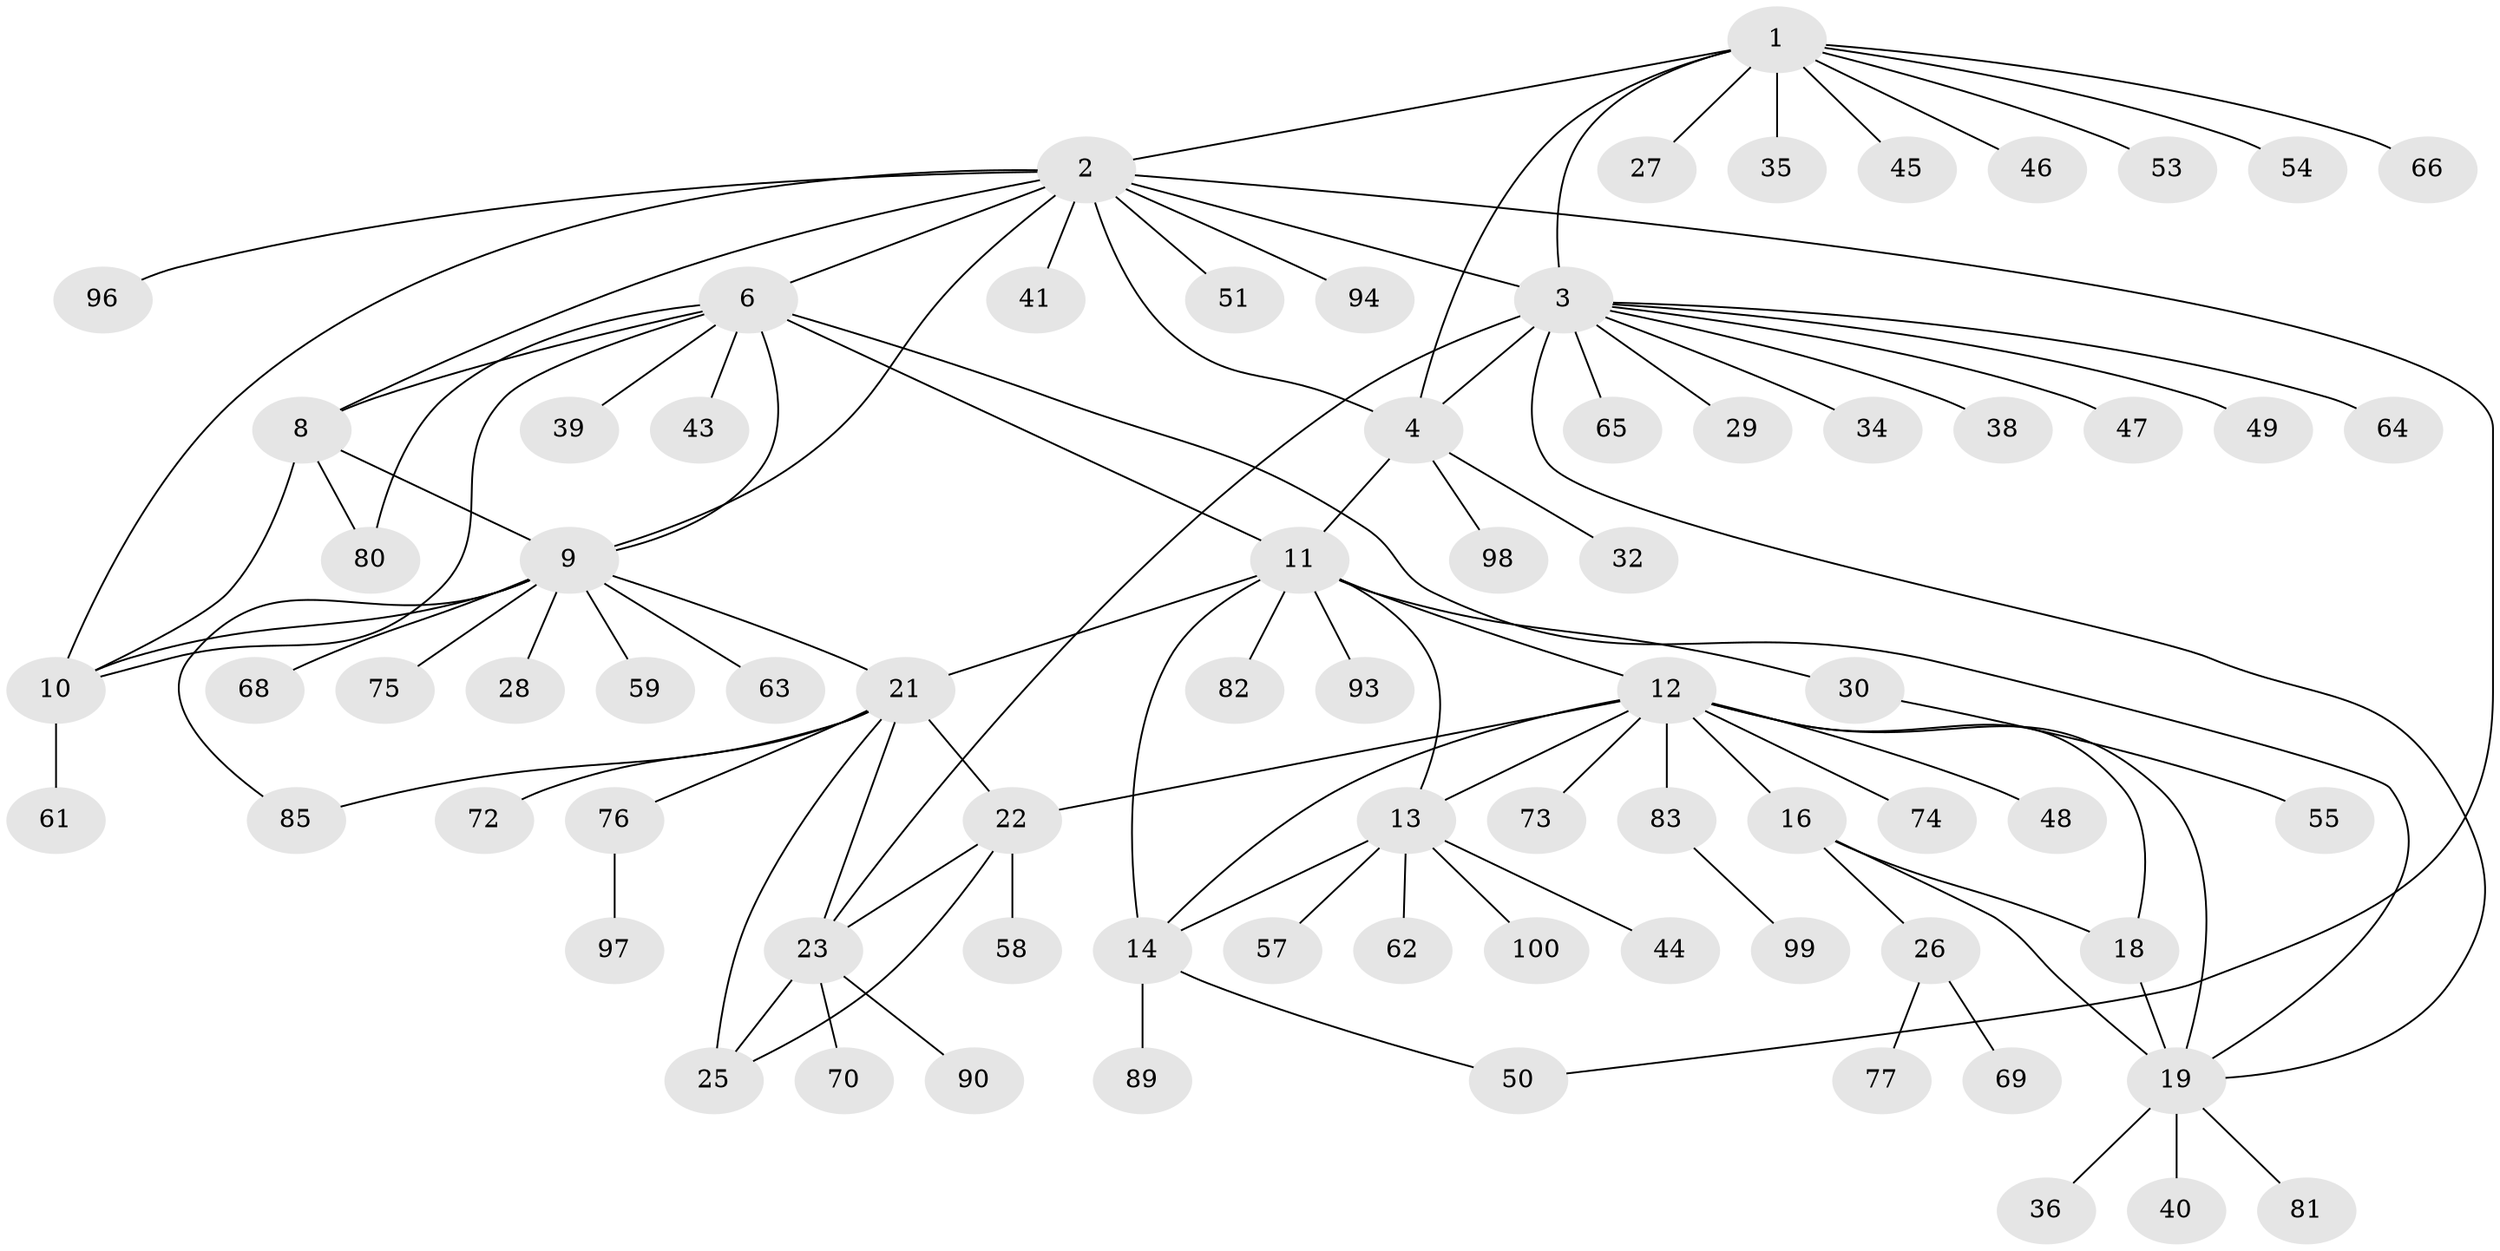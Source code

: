 // original degree distribution, {12: 0.02, 8: 0.04, 10: 0.01, 7: 0.04, 9: 0.05, 5: 0.04, 6: 0.03, 4: 0.03, 1: 0.61, 3: 0.02, 2: 0.11}
// Generated by graph-tools (version 1.1) at 2025/42/03/06/25 10:42:14]
// undirected, 76 vertices, 102 edges
graph export_dot {
graph [start="1"]
  node [color=gray90,style=filled];
  1 [super="+71"];
  2 [super="+7"];
  3 [super="+5"];
  4 [super="+84"];
  6 [super="+67"];
  8 [super="+42"];
  9 [super="+87"];
  10;
  11 [super="+15"];
  12 [super="+17"];
  13 [super="+31"];
  14 [super="+33"];
  16 [super="+60"];
  18;
  19 [super="+20"];
  21 [super="+24"];
  22 [super="+56"];
  23 [super="+92"];
  25 [super="+91"];
  26 [super="+37"];
  27;
  28;
  29;
  30 [super="+86"];
  32;
  34;
  35;
  36;
  38;
  39 [super="+95"];
  40;
  41 [super="+52"];
  43;
  44;
  45;
  46;
  47;
  48;
  49;
  50;
  51;
  53;
  54;
  55 [super="+78"];
  57;
  58;
  59;
  61 [super="+79"];
  62;
  63;
  64;
  65 [super="+88"];
  66;
  68;
  69;
  70;
  72;
  73;
  74;
  75;
  76;
  77;
  80;
  81;
  82;
  83;
  85;
  89;
  90;
  93;
  94;
  96;
  97;
  98;
  99;
  100;
  1 -- 2;
  1 -- 3 [weight=2];
  1 -- 4;
  1 -- 27;
  1 -- 35;
  1 -- 45;
  1 -- 46;
  1 -- 53;
  1 -- 54;
  1 -- 66;
  2 -- 3 [weight=2];
  2 -- 4;
  2 -- 41;
  2 -- 96;
  2 -- 6 [weight=2];
  2 -- 8;
  2 -- 9;
  2 -- 10;
  2 -- 50;
  2 -- 51;
  2 -- 94;
  3 -- 4 [weight=2];
  3 -- 19;
  3 -- 23;
  3 -- 34;
  3 -- 38;
  3 -- 47;
  3 -- 65;
  3 -- 64;
  3 -- 49;
  3 -- 29;
  4 -- 32;
  4 -- 98;
  4 -- 11;
  6 -- 8;
  6 -- 9;
  6 -- 10;
  6 -- 19;
  6 -- 39;
  6 -- 43;
  6 -- 80;
  6 -- 11;
  8 -- 9;
  8 -- 10;
  8 -- 80;
  9 -- 10;
  9 -- 21;
  9 -- 28;
  9 -- 59;
  9 -- 63;
  9 -- 68;
  9 -- 75;
  9 -- 85;
  10 -- 61;
  11 -- 12 [weight=2];
  11 -- 13 [weight=2];
  11 -- 14 [weight=2];
  11 -- 93;
  11 -- 82;
  11 -- 21;
  11 -- 30;
  12 -- 13;
  12 -- 14;
  12 -- 73;
  12 -- 74;
  12 -- 16;
  12 -- 48;
  12 -- 18;
  12 -- 19 [weight=2];
  12 -- 83;
  12 -- 22;
  13 -- 14;
  13 -- 44;
  13 -- 57;
  13 -- 62;
  13 -- 100;
  14 -- 50;
  14 -- 89;
  16 -- 18;
  16 -- 19 [weight=2];
  16 -- 26;
  18 -- 19 [weight=2];
  19 -- 36;
  19 -- 81;
  19 -- 40;
  21 -- 22 [weight=2];
  21 -- 23 [weight=2];
  21 -- 25 [weight=2];
  21 -- 72;
  21 -- 76;
  21 -- 85;
  22 -- 23;
  22 -- 25;
  22 -- 58;
  23 -- 25;
  23 -- 70;
  23 -- 90;
  26 -- 69;
  26 -- 77;
  30 -- 55;
  76 -- 97;
  83 -- 99;
}
